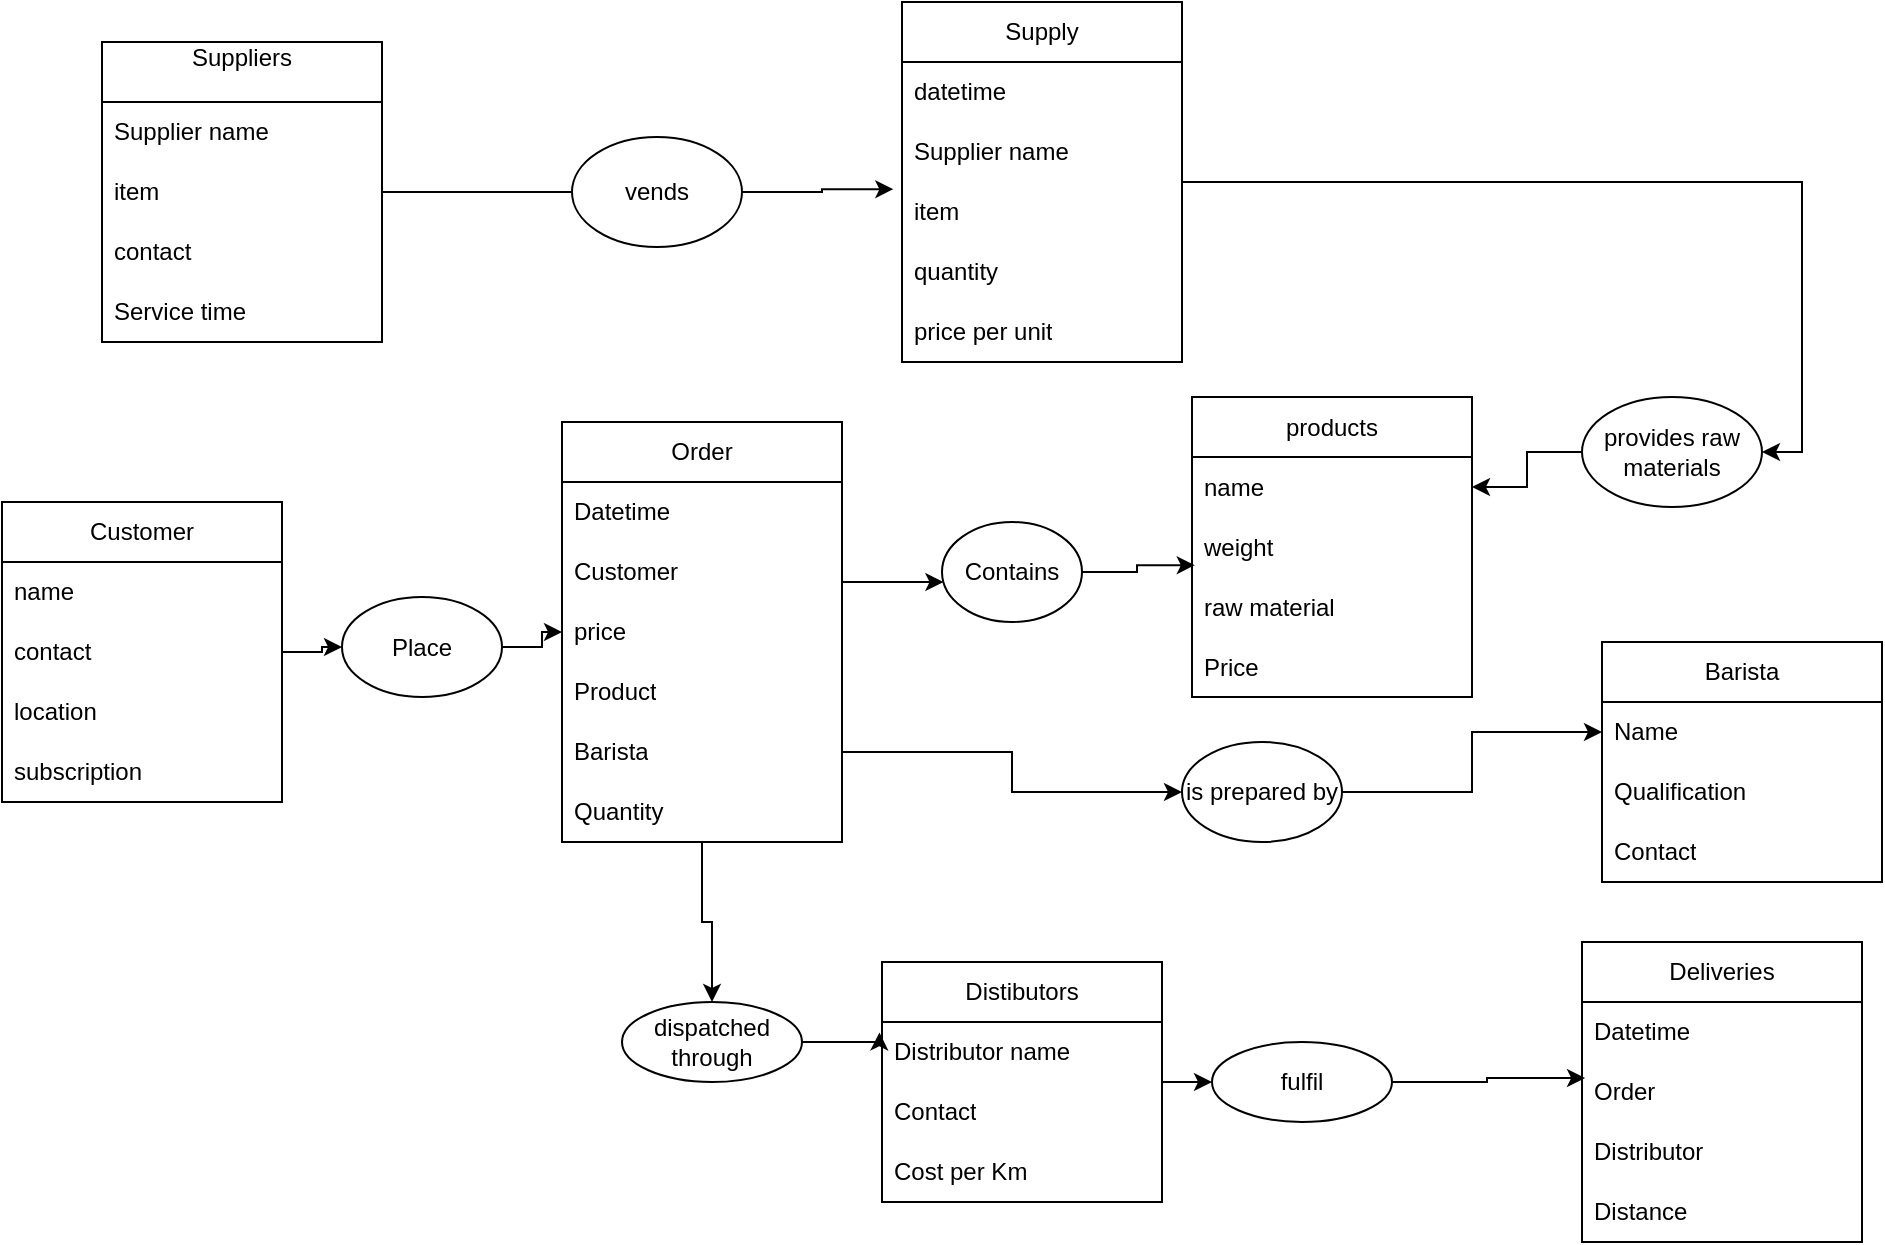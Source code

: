 <mxfile version="25.0.3">
  <diagram name="Page-1" id="hXKW4y-fJW6z6induHpO">
    <mxGraphModel dx="2140" dy="638" grid="1" gridSize="10" guides="1" tooltips="1" connect="1" arrows="1" fold="1" page="1" pageScale="1" pageWidth="850" pageHeight="1100" math="0" shadow="0">
      <root>
        <mxCell id="0" />
        <mxCell id="1" parent="0" />
        <mxCell id="4001y9qyO_-iFQZje4nh-89" value="" style="edgeStyle=orthogonalEdgeStyle;rounded=0;orthogonalLoop=1;jettySize=auto;html=1;entryX=0;entryY=0.5;entryDx=0;entryDy=0;" edge="1" parent="1" source="4001y9qyO_-iFQZje4nh-90" target="4001y9qyO_-iFQZje4nh-51">
          <mxGeometry relative="1" as="geometry" />
        </mxCell>
        <mxCell id="4001y9qyO_-iFQZje4nh-39" value="Customer" style="swimlane;fontStyle=0;childLayout=stackLayout;horizontal=1;startSize=30;horizontalStack=0;resizeParent=1;resizeParentMax=0;resizeLast=0;collapsible=1;marginBottom=0;whiteSpace=wrap;html=1;" vertex="1" parent="1">
          <mxGeometry x="-240" y="300" width="140" height="150" as="geometry" />
        </mxCell>
        <mxCell id="4001y9qyO_-iFQZje4nh-40" value="name" style="text;strokeColor=none;fillColor=none;align=left;verticalAlign=middle;spacingLeft=4;spacingRight=4;overflow=hidden;points=[[0,0.5],[1,0.5]];portConstraint=eastwest;rotatable=0;whiteSpace=wrap;html=1;" vertex="1" parent="4001y9qyO_-iFQZje4nh-39">
          <mxGeometry y="30" width="140" height="30" as="geometry" />
        </mxCell>
        <mxCell id="4001y9qyO_-iFQZje4nh-41" value="contact" style="text;strokeColor=none;fillColor=none;align=left;verticalAlign=middle;spacingLeft=4;spacingRight=4;overflow=hidden;points=[[0,0.5],[1,0.5]];portConstraint=eastwest;rotatable=0;whiteSpace=wrap;html=1;" vertex="1" parent="4001y9qyO_-iFQZje4nh-39">
          <mxGeometry y="60" width="140" height="30" as="geometry" />
        </mxCell>
        <mxCell id="4001y9qyO_-iFQZje4nh-42" value="location" style="text;strokeColor=none;fillColor=none;align=left;verticalAlign=middle;spacingLeft=4;spacingRight=4;overflow=hidden;points=[[0,0.5],[1,0.5]];portConstraint=eastwest;rotatable=0;whiteSpace=wrap;html=1;" vertex="1" parent="4001y9qyO_-iFQZje4nh-39">
          <mxGeometry y="90" width="140" height="30" as="geometry" />
        </mxCell>
        <mxCell id="4001y9qyO_-iFQZje4nh-44" value="subscription" style="text;strokeColor=none;fillColor=none;align=left;verticalAlign=middle;spacingLeft=4;spacingRight=4;overflow=hidden;points=[[0,0.5],[1,0.5]];portConstraint=eastwest;rotatable=0;whiteSpace=wrap;html=1;" vertex="1" parent="4001y9qyO_-iFQZje4nh-39">
          <mxGeometry y="120" width="140" height="30" as="geometry" />
        </mxCell>
        <mxCell id="4001y9qyO_-iFQZje4nh-49" value="products" style="swimlane;fontStyle=0;childLayout=stackLayout;horizontal=1;startSize=30;horizontalStack=0;resizeParent=1;resizeParentMax=0;resizeLast=0;collapsible=1;marginBottom=0;whiteSpace=wrap;html=1;" vertex="1" parent="1">
          <mxGeometry x="355" y="247.5" width="140" height="150" as="geometry" />
        </mxCell>
        <mxCell id="4001y9qyO_-iFQZje4nh-50" value="name" style="text;strokeColor=none;fillColor=none;align=left;verticalAlign=middle;spacingLeft=4;spacingRight=4;overflow=hidden;points=[[0,0.5],[1,0.5]];portConstraint=eastwest;rotatable=0;whiteSpace=wrap;html=1;" vertex="1" parent="4001y9qyO_-iFQZje4nh-49">
          <mxGeometry y="30" width="140" height="30" as="geometry" />
        </mxCell>
        <mxCell id="4001y9qyO_-iFQZje4nh-52" value="weight" style="text;strokeColor=none;fillColor=none;align=left;verticalAlign=middle;spacingLeft=4;spacingRight=4;overflow=hidden;points=[[0,0.5],[1,0.5]];portConstraint=eastwest;rotatable=0;whiteSpace=wrap;html=1;" vertex="1" parent="4001y9qyO_-iFQZje4nh-49">
          <mxGeometry y="60" width="140" height="30" as="geometry" />
        </mxCell>
        <mxCell id="4001y9qyO_-iFQZje4nh-117" value="raw material" style="text;strokeColor=none;fillColor=none;align=left;verticalAlign=middle;spacingLeft=4;spacingRight=4;overflow=hidden;points=[[0,0.5],[1,0.5]];portConstraint=eastwest;rotatable=0;whiteSpace=wrap;html=1;" vertex="1" parent="4001y9qyO_-iFQZje4nh-49">
          <mxGeometry y="90" width="140" height="30" as="geometry" />
        </mxCell>
        <mxCell id="4001y9qyO_-iFQZje4nh-98" value="Price" style="text;strokeColor=none;fillColor=none;align=left;verticalAlign=middle;spacingLeft=4;spacingRight=4;overflow=hidden;points=[[0,0.5],[1,0.5]];portConstraint=eastwest;rotatable=0;whiteSpace=wrap;html=1;" vertex="1" parent="4001y9qyO_-iFQZje4nh-49">
          <mxGeometry y="120" width="140" height="30" as="geometry" />
        </mxCell>
        <mxCell id="4001y9qyO_-iFQZje4nh-54" value="Order" style="swimlane;fontStyle=0;childLayout=stackLayout;horizontal=1;startSize=30;horizontalStack=0;resizeParent=1;resizeParentMax=0;resizeLast=0;collapsible=1;marginBottom=0;whiteSpace=wrap;html=1;" vertex="1" parent="1">
          <mxGeometry x="40" y="260" width="140" height="210" as="geometry" />
        </mxCell>
        <mxCell id="4001y9qyO_-iFQZje4nh-83" value="Datetime" style="text;strokeColor=none;fillColor=none;align=left;verticalAlign=middle;spacingLeft=4;spacingRight=4;overflow=hidden;points=[[0,0.5],[1,0.5]];portConstraint=eastwest;rotatable=0;whiteSpace=wrap;html=1;" vertex="1" parent="4001y9qyO_-iFQZje4nh-54">
          <mxGeometry y="30" width="140" height="30" as="geometry" />
        </mxCell>
        <mxCell id="4001y9qyO_-iFQZje4nh-55" value="Customer" style="text;strokeColor=none;fillColor=none;align=left;verticalAlign=middle;spacingLeft=4;spacingRight=4;overflow=hidden;points=[[0,0.5],[1,0.5]];portConstraint=eastwest;rotatable=0;whiteSpace=wrap;html=1;" vertex="1" parent="4001y9qyO_-iFQZje4nh-54">
          <mxGeometry y="60" width="140" height="30" as="geometry" />
        </mxCell>
        <mxCell id="4001y9qyO_-iFQZje4nh-51" value="price" style="text;strokeColor=none;fillColor=none;align=left;verticalAlign=middle;spacingLeft=4;spacingRight=4;overflow=hidden;points=[[0,0.5],[1,0.5]];portConstraint=eastwest;rotatable=0;whiteSpace=wrap;html=1;" vertex="1" parent="4001y9qyO_-iFQZje4nh-54">
          <mxGeometry y="90" width="140" height="30" as="geometry" />
        </mxCell>
        <mxCell id="4001y9qyO_-iFQZje4nh-56" value="Product" style="text;strokeColor=none;fillColor=none;align=left;verticalAlign=middle;spacingLeft=4;spacingRight=4;overflow=hidden;points=[[0,0.5],[1,0.5]];portConstraint=eastwest;rotatable=0;whiteSpace=wrap;html=1;" vertex="1" parent="4001y9qyO_-iFQZje4nh-54">
          <mxGeometry y="120" width="140" height="30" as="geometry" />
        </mxCell>
        <mxCell id="4001y9qyO_-iFQZje4nh-57" value="Barista" style="text;strokeColor=none;fillColor=none;align=left;verticalAlign=middle;spacingLeft=4;spacingRight=4;overflow=hidden;points=[[0,0.5],[1,0.5]];portConstraint=eastwest;rotatable=0;whiteSpace=wrap;html=1;" vertex="1" parent="4001y9qyO_-iFQZje4nh-54">
          <mxGeometry y="150" width="140" height="30" as="geometry" />
        </mxCell>
        <mxCell id="4001y9qyO_-iFQZje4nh-58" value="Quantity" style="text;strokeColor=none;fillColor=none;align=left;verticalAlign=middle;spacingLeft=4;spacingRight=4;overflow=hidden;points=[[0,0.5],[1,0.5]];portConstraint=eastwest;rotatable=0;whiteSpace=wrap;html=1;" vertex="1" parent="4001y9qyO_-iFQZje4nh-54">
          <mxGeometry y="180" width="140" height="30" as="geometry" />
        </mxCell>
        <mxCell id="4001y9qyO_-iFQZje4nh-59" value="Barista" style="swimlane;fontStyle=0;childLayout=stackLayout;horizontal=1;startSize=30;horizontalStack=0;resizeParent=1;resizeParentMax=0;resizeLast=0;collapsible=1;marginBottom=0;whiteSpace=wrap;html=1;" vertex="1" parent="1">
          <mxGeometry x="560" y="370" width="140" height="120" as="geometry" />
        </mxCell>
        <mxCell id="4001y9qyO_-iFQZje4nh-60" value="Name" style="text;strokeColor=none;fillColor=none;align=left;verticalAlign=middle;spacingLeft=4;spacingRight=4;overflow=hidden;points=[[0,0.5],[1,0.5]];portConstraint=eastwest;rotatable=0;whiteSpace=wrap;html=1;" vertex="1" parent="4001y9qyO_-iFQZje4nh-59">
          <mxGeometry y="30" width="140" height="30" as="geometry" />
        </mxCell>
        <mxCell id="4001y9qyO_-iFQZje4nh-61" value="Qualification" style="text;strokeColor=none;fillColor=none;align=left;verticalAlign=middle;spacingLeft=4;spacingRight=4;overflow=hidden;points=[[0,0.5],[1,0.5]];portConstraint=eastwest;rotatable=0;whiteSpace=wrap;html=1;" vertex="1" parent="4001y9qyO_-iFQZje4nh-59">
          <mxGeometry y="60" width="140" height="30" as="geometry" />
        </mxCell>
        <mxCell id="4001y9qyO_-iFQZje4nh-62" value="Contact" style="text;strokeColor=none;fillColor=none;align=left;verticalAlign=middle;spacingLeft=4;spacingRight=4;overflow=hidden;points=[[0,0.5],[1,0.5]];portConstraint=eastwest;rotatable=0;whiteSpace=wrap;html=1;" vertex="1" parent="4001y9qyO_-iFQZje4nh-59">
          <mxGeometry y="90" width="140" height="30" as="geometry" />
        </mxCell>
        <mxCell id="4001y9qyO_-iFQZje4nh-128" value="" style="edgeStyle=orthogonalEdgeStyle;rounded=0;orthogonalLoop=1;jettySize=auto;html=1;" edge="1" parent="1" source="4001y9qyO_-iFQZje4nh-64">
          <mxGeometry relative="1" as="geometry">
            <mxPoint x="60" y="145" as="targetPoint" />
          </mxGeometry>
        </mxCell>
        <mxCell id="4001y9qyO_-iFQZje4nh-64" value="Suppliers&lt;div&gt;&lt;br&gt;&lt;/div&gt;" style="swimlane;fontStyle=0;childLayout=stackLayout;horizontal=1;startSize=30;horizontalStack=0;resizeParent=1;resizeParentMax=0;resizeLast=0;collapsible=1;marginBottom=0;whiteSpace=wrap;html=1;" vertex="1" parent="1">
          <mxGeometry x="-190" y="70" width="140" height="150" as="geometry" />
        </mxCell>
        <mxCell id="4001y9qyO_-iFQZje4nh-65" value="Supplier name" style="text;strokeColor=none;fillColor=none;align=left;verticalAlign=middle;spacingLeft=4;spacingRight=4;overflow=hidden;points=[[0,0.5],[1,0.5]];portConstraint=eastwest;rotatable=0;whiteSpace=wrap;html=1;" vertex="1" parent="4001y9qyO_-iFQZje4nh-64">
          <mxGeometry y="30" width="140" height="30" as="geometry" />
        </mxCell>
        <mxCell id="4001y9qyO_-iFQZje4nh-66" value="item" style="text;strokeColor=none;fillColor=none;align=left;verticalAlign=middle;spacingLeft=4;spacingRight=4;overflow=hidden;points=[[0,0.5],[1,0.5]];portConstraint=eastwest;rotatable=0;whiteSpace=wrap;html=1;" vertex="1" parent="4001y9qyO_-iFQZje4nh-64">
          <mxGeometry y="60" width="140" height="30" as="geometry" />
        </mxCell>
        <mxCell id="4001y9qyO_-iFQZje4nh-67" value="contact" style="text;strokeColor=none;fillColor=none;align=left;verticalAlign=middle;spacingLeft=4;spacingRight=4;overflow=hidden;points=[[0,0.5],[1,0.5]];portConstraint=eastwest;rotatable=0;whiteSpace=wrap;html=1;" vertex="1" parent="4001y9qyO_-iFQZje4nh-64">
          <mxGeometry y="90" width="140" height="30" as="geometry" />
        </mxCell>
        <mxCell id="4001y9qyO_-iFQZje4nh-68" value="Service time" style="text;strokeColor=none;fillColor=none;align=left;verticalAlign=middle;spacingLeft=4;spacingRight=4;overflow=hidden;points=[[0,0.5],[1,0.5]];portConstraint=eastwest;rotatable=0;whiteSpace=wrap;html=1;" vertex="1" parent="4001y9qyO_-iFQZje4nh-64">
          <mxGeometry y="120" width="140" height="30" as="geometry" />
        </mxCell>
        <mxCell id="4001y9qyO_-iFQZje4nh-70" value="Distibutors" style="swimlane;fontStyle=0;childLayout=stackLayout;horizontal=1;startSize=30;horizontalStack=0;resizeParent=1;resizeParentMax=0;resizeLast=0;collapsible=1;marginBottom=0;whiteSpace=wrap;html=1;" vertex="1" parent="1">
          <mxGeometry x="200" y="530" width="140" height="120" as="geometry" />
        </mxCell>
        <mxCell id="4001y9qyO_-iFQZje4nh-71" value="Distributor name" style="text;strokeColor=none;fillColor=none;align=left;verticalAlign=middle;spacingLeft=4;spacingRight=4;overflow=hidden;points=[[0,0.5],[1,0.5]];portConstraint=eastwest;rotatable=0;whiteSpace=wrap;html=1;" vertex="1" parent="4001y9qyO_-iFQZje4nh-70">
          <mxGeometry y="30" width="140" height="30" as="geometry" />
        </mxCell>
        <mxCell id="4001y9qyO_-iFQZje4nh-72" value="Contact" style="text;strokeColor=none;fillColor=none;align=left;verticalAlign=middle;spacingLeft=4;spacingRight=4;overflow=hidden;points=[[0,0.5],[1,0.5]];portConstraint=eastwest;rotatable=0;whiteSpace=wrap;html=1;" vertex="1" parent="4001y9qyO_-iFQZje4nh-70">
          <mxGeometry y="60" width="140" height="30" as="geometry" />
        </mxCell>
        <mxCell id="4001y9qyO_-iFQZje4nh-73" value="Cost per Km" style="text;strokeColor=none;fillColor=none;align=left;verticalAlign=middle;spacingLeft=4;spacingRight=4;overflow=hidden;points=[[0,0.5],[1,0.5]];portConstraint=eastwest;rotatable=0;whiteSpace=wrap;html=1;" vertex="1" parent="4001y9qyO_-iFQZje4nh-70">
          <mxGeometry y="90" width="140" height="30" as="geometry" />
        </mxCell>
        <mxCell id="4001y9qyO_-iFQZje4nh-122" style="edgeStyle=orthogonalEdgeStyle;rounded=0;orthogonalLoop=1;jettySize=auto;html=1;entryX=1;entryY=0.5;entryDx=0;entryDy=0;" edge="1" parent="1" source="4001y9qyO_-iFQZje4nh-123" target="4001y9qyO_-iFQZje4nh-50">
          <mxGeometry relative="1" as="geometry" />
        </mxCell>
        <mxCell id="4001y9qyO_-iFQZje4nh-75" value="Supply" style="swimlane;fontStyle=0;childLayout=stackLayout;horizontal=1;startSize=30;horizontalStack=0;resizeParent=1;resizeParentMax=0;resizeLast=0;collapsible=1;marginBottom=0;whiteSpace=wrap;html=1;" vertex="1" parent="1">
          <mxGeometry x="210" y="50" width="140" height="180" as="geometry" />
        </mxCell>
        <mxCell id="4001y9qyO_-iFQZje4nh-87" value="datetime" style="text;strokeColor=none;fillColor=none;align=left;verticalAlign=middle;spacingLeft=4;spacingRight=4;overflow=hidden;points=[[0,0.5],[1,0.5]];portConstraint=eastwest;rotatable=0;whiteSpace=wrap;html=1;" vertex="1" parent="4001y9qyO_-iFQZje4nh-75">
          <mxGeometry y="30" width="140" height="30" as="geometry" />
        </mxCell>
        <mxCell id="4001y9qyO_-iFQZje4nh-76" value="Supplier name" style="text;strokeColor=none;fillColor=none;align=left;verticalAlign=middle;spacingLeft=4;spacingRight=4;overflow=hidden;points=[[0,0.5],[1,0.5]];portConstraint=eastwest;rotatable=0;whiteSpace=wrap;html=1;" vertex="1" parent="4001y9qyO_-iFQZje4nh-75">
          <mxGeometry y="60" width="140" height="30" as="geometry" />
        </mxCell>
        <mxCell id="4001y9qyO_-iFQZje4nh-77" value="item" style="text;strokeColor=none;fillColor=none;align=left;verticalAlign=middle;spacingLeft=4;spacingRight=4;overflow=hidden;points=[[0,0.5],[1,0.5]];portConstraint=eastwest;rotatable=0;whiteSpace=wrap;html=1;" vertex="1" parent="4001y9qyO_-iFQZje4nh-75">
          <mxGeometry y="90" width="140" height="30" as="geometry" />
        </mxCell>
        <mxCell id="4001y9qyO_-iFQZje4nh-88" value="quantity" style="text;strokeColor=none;fillColor=none;align=left;verticalAlign=middle;spacingLeft=4;spacingRight=4;overflow=hidden;points=[[0,0.5],[1,0.5]];portConstraint=eastwest;rotatable=0;whiteSpace=wrap;html=1;" vertex="1" parent="4001y9qyO_-iFQZje4nh-75">
          <mxGeometry y="120" width="140" height="30" as="geometry" />
        </mxCell>
        <mxCell id="4001y9qyO_-iFQZje4nh-78" value="price per unit" style="text;strokeColor=none;fillColor=none;align=left;verticalAlign=middle;spacingLeft=4;spacingRight=4;overflow=hidden;points=[[0,0.5],[1,0.5]];portConstraint=eastwest;rotatable=0;whiteSpace=wrap;html=1;" vertex="1" parent="4001y9qyO_-iFQZje4nh-75">
          <mxGeometry y="150" width="140" height="30" as="geometry" />
        </mxCell>
        <mxCell id="4001y9qyO_-iFQZje4nh-79" value="Deliveries" style="swimlane;fontStyle=0;childLayout=stackLayout;horizontal=1;startSize=30;horizontalStack=0;resizeParent=1;resizeParentMax=0;resizeLast=0;collapsible=1;marginBottom=0;whiteSpace=wrap;html=1;" vertex="1" parent="1">
          <mxGeometry x="550" y="520" width="140" height="150" as="geometry" />
        </mxCell>
        <mxCell id="4001y9qyO_-iFQZje4nh-84" value="Datetime" style="text;strokeColor=none;fillColor=none;align=left;verticalAlign=middle;spacingLeft=4;spacingRight=4;overflow=hidden;points=[[0,0.5],[1,0.5]];portConstraint=eastwest;rotatable=0;whiteSpace=wrap;html=1;" vertex="1" parent="4001y9qyO_-iFQZje4nh-79">
          <mxGeometry y="30" width="140" height="30" as="geometry" />
        </mxCell>
        <mxCell id="4001y9qyO_-iFQZje4nh-80" value="Order" style="text;strokeColor=none;fillColor=none;align=left;verticalAlign=middle;spacingLeft=4;spacingRight=4;overflow=hidden;points=[[0,0.5],[1,0.5]];portConstraint=eastwest;rotatable=0;whiteSpace=wrap;html=1;" vertex="1" parent="4001y9qyO_-iFQZje4nh-79">
          <mxGeometry y="60" width="140" height="30" as="geometry" />
        </mxCell>
        <mxCell id="4001y9qyO_-iFQZje4nh-81" value="Distributor" style="text;strokeColor=none;fillColor=none;align=left;verticalAlign=middle;spacingLeft=4;spacingRight=4;overflow=hidden;points=[[0,0.5],[1,0.5]];portConstraint=eastwest;rotatable=0;whiteSpace=wrap;html=1;" vertex="1" parent="4001y9qyO_-iFQZje4nh-79">
          <mxGeometry y="90" width="140" height="30" as="geometry" />
        </mxCell>
        <mxCell id="4001y9qyO_-iFQZje4nh-82" value="Distance" style="text;strokeColor=none;fillColor=none;align=left;verticalAlign=middle;spacingLeft=4;spacingRight=4;overflow=hidden;points=[[0,0.5],[1,0.5]];portConstraint=eastwest;rotatable=0;whiteSpace=wrap;html=1;" vertex="1" parent="4001y9qyO_-iFQZje4nh-79">
          <mxGeometry y="120" width="140" height="30" as="geometry" />
        </mxCell>
        <mxCell id="4001y9qyO_-iFQZje4nh-93" value="" style="edgeStyle=orthogonalEdgeStyle;rounded=0;orthogonalLoop=1;jettySize=auto;html=1;exitX=1;exitY=0.5;exitDx=0;exitDy=0;" edge="1" parent="1" source="4001y9qyO_-iFQZje4nh-56" target="4001y9qyO_-iFQZje4nh-92">
          <mxGeometry relative="1" as="geometry">
            <mxPoint x="260" y="575" as="sourcePoint" />
            <mxPoint x="290" y="305" as="targetPoint" />
            <Array as="points">
              <mxPoint x="190" y="340" />
              <mxPoint x="240" y="340" />
              <mxPoint x="240" y="335" />
            </Array>
          </mxGeometry>
        </mxCell>
        <mxCell id="4001y9qyO_-iFQZje4nh-92" value="Contains" style="ellipse;whiteSpace=wrap;html=1;" vertex="1" parent="1">
          <mxGeometry x="230" y="310" width="70" height="50" as="geometry" />
        </mxCell>
        <mxCell id="4001y9qyO_-iFQZje4nh-94" style="edgeStyle=orthogonalEdgeStyle;rounded=0;orthogonalLoop=1;jettySize=auto;html=1;exitX=1;exitY=0.5;exitDx=0;exitDy=0;entryX=0;entryY=0.5;entryDx=0;entryDy=0;" edge="1" parent="1" source="4001y9qyO_-iFQZje4nh-96" target="4001y9qyO_-iFQZje4nh-60">
          <mxGeometry relative="1" as="geometry" />
        </mxCell>
        <mxCell id="4001y9qyO_-iFQZje4nh-97" value="" style="edgeStyle=orthogonalEdgeStyle;rounded=0;orthogonalLoop=1;jettySize=auto;html=1;exitX=1;exitY=0.5;exitDx=0;exitDy=0;entryX=0;entryY=0.5;entryDx=0;entryDy=0;" edge="1" parent="1" source="4001y9qyO_-iFQZje4nh-57" target="4001y9qyO_-iFQZje4nh-96">
          <mxGeometry relative="1" as="geometry">
            <mxPoint x="260" y="605" as="sourcePoint" />
            <mxPoint x="420" y="545" as="targetPoint" />
          </mxGeometry>
        </mxCell>
        <mxCell id="4001y9qyO_-iFQZje4nh-96" value="is prepared by" style="ellipse;whiteSpace=wrap;html=1;" vertex="1" parent="1">
          <mxGeometry x="350" y="420" width="80" height="50" as="geometry" />
        </mxCell>
        <mxCell id="4001y9qyO_-iFQZje4nh-99" value="" style="edgeStyle=orthogonalEdgeStyle;rounded=0;orthogonalLoop=1;jettySize=auto;html=1;entryX=0;entryY=0.5;entryDx=0;entryDy=0;" edge="1" parent="1" source="4001y9qyO_-iFQZje4nh-39" target="4001y9qyO_-iFQZje4nh-90">
          <mxGeometry relative="1" as="geometry">
            <mxPoint x="80" y="395" as="sourcePoint" />
            <mxPoint x="120" y="545" as="targetPoint" />
          </mxGeometry>
        </mxCell>
        <mxCell id="4001y9qyO_-iFQZje4nh-90" value="Place" style="ellipse;whiteSpace=wrap;html=1;" vertex="1" parent="1">
          <mxGeometry x="-70" y="347.5" width="80" height="50" as="geometry" />
        </mxCell>
        <mxCell id="4001y9qyO_-iFQZje4nh-112" value="" style="edgeStyle=orthogonalEdgeStyle;rounded=0;orthogonalLoop=1;jettySize=auto;html=1;entryX=0;entryY=0.5;entryDx=0;entryDy=0;" edge="1" parent="1" source="4001y9qyO_-iFQZje4nh-70" target="4001y9qyO_-iFQZje4nh-102">
          <mxGeometry relative="1" as="geometry">
            <mxPoint x="270" y="810" as="sourcePoint" />
            <mxPoint x="464" y="807" as="targetPoint" />
          </mxGeometry>
        </mxCell>
        <mxCell id="4001y9qyO_-iFQZje4nh-102" value="fulfil" style="ellipse;whiteSpace=wrap;html=1;" vertex="1" parent="1">
          <mxGeometry x="365" y="570" width="90" height="40" as="geometry" />
        </mxCell>
        <mxCell id="4001y9qyO_-iFQZje4nh-120" value="vends" style="ellipse;whiteSpace=wrap;html=1;" vertex="1" parent="1">
          <mxGeometry x="45" y="117.5" width="85" height="55" as="geometry" />
        </mxCell>
        <mxCell id="4001y9qyO_-iFQZje4nh-124" value="" style="edgeStyle=orthogonalEdgeStyle;rounded=0;orthogonalLoop=1;jettySize=auto;html=1;entryX=1;entryY=0.5;entryDx=0;entryDy=0;" edge="1" parent="1" source="4001y9qyO_-iFQZje4nh-75" target="4001y9qyO_-iFQZje4nh-123">
          <mxGeometry relative="1" as="geometry">
            <mxPoint x="680" y="220" as="sourcePoint" />
            <mxPoint x="500" y="275" as="targetPoint" />
          </mxGeometry>
        </mxCell>
        <mxCell id="4001y9qyO_-iFQZje4nh-123" value="provides raw materials" style="ellipse;whiteSpace=wrap;html=1;" vertex="1" parent="1">
          <mxGeometry x="550" y="247.5" width="90" height="55" as="geometry" />
        </mxCell>
        <mxCell id="4001y9qyO_-iFQZje4nh-126" value="" style="edgeStyle=orthogonalEdgeStyle;rounded=0;orthogonalLoop=1;jettySize=auto;html=1;entryX=0.5;entryY=0;entryDx=0;entryDy=0;" edge="1" parent="1" source="4001y9qyO_-iFQZje4nh-54" target="4001y9qyO_-iFQZje4nh-111">
          <mxGeometry relative="1" as="geometry">
            <mxPoint x="120" y="470" as="sourcePoint" />
            <mxPoint x="200" y="750" as="targetPoint" />
            <Array as="points" />
          </mxGeometry>
        </mxCell>
        <mxCell id="4001y9qyO_-iFQZje4nh-111" value="dispatched&lt;div&gt;through&lt;/div&gt;" style="ellipse;whiteSpace=wrap;html=1;" vertex="1" parent="1">
          <mxGeometry x="70" y="550" width="90" height="40" as="geometry" />
        </mxCell>
        <mxCell id="4001y9qyO_-iFQZje4nh-130" style="edgeStyle=orthogonalEdgeStyle;rounded=0;orthogonalLoop=1;jettySize=auto;html=1;entryX=-0.031;entryY=0.12;entryDx=0;entryDy=0;entryPerimeter=0;" edge="1" parent="1" source="4001y9qyO_-iFQZje4nh-120" target="4001y9qyO_-iFQZje4nh-77">
          <mxGeometry relative="1" as="geometry" />
        </mxCell>
        <mxCell id="4001y9qyO_-iFQZje4nh-143" style="edgeStyle=orthogonalEdgeStyle;rounded=0;orthogonalLoop=1;jettySize=auto;html=1;exitX=1;exitY=0.5;exitDx=0;exitDy=0;entryX=-0.009;entryY=0.173;entryDx=0;entryDy=0;entryPerimeter=0;" edge="1" parent="1" source="4001y9qyO_-iFQZje4nh-111" target="4001y9qyO_-iFQZje4nh-71">
          <mxGeometry relative="1" as="geometry" />
        </mxCell>
        <mxCell id="4001y9qyO_-iFQZje4nh-145" style="edgeStyle=orthogonalEdgeStyle;rounded=0;orthogonalLoop=1;jettySize=auto;html=1;entryX=0.01;entryY=0.803;entryDx=0;entryDy=0;entryPerimeter=0;" edge="1" parent="1" source="4001y9qyO_-iFQZje4nh-92" target="4001y9qyO_-iFQZje4nh-52">
          <mxGeometry relative="1" as="geometry" />
        </mxCell>
        <mxCell id="4001y9qyO_-iFQZje4nh-146" style="edgeStyle=orthogonalEdgeStyle;rounded=0;orthogonalLoop=1;jettySize=auto;html=1;entryX=0.011;entryY=0.267;entryDx=0;entryDy=0;entryPerimeter=0;" edge="1" parent="1" source="4001y9qyO_-iFQZje4nh-102" target="4001y9qyO_-iFQZje4nh-80">
          <mxGeometry relative="1" as="geometry" />
        </mxCell>
      </root>
    </mxGraphModel>
  </diagram>
</mxfile>
